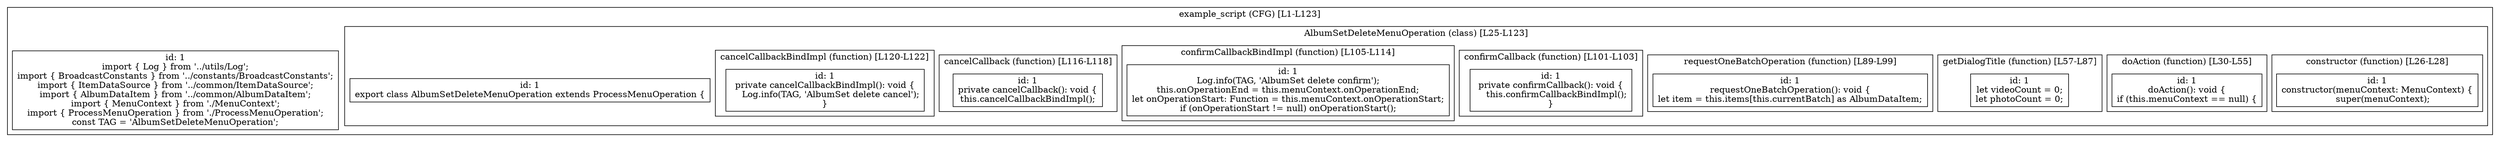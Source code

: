 digraph "22.ts" {
  subgraph "cluster_1" {
    label="example_script (CFG) [L1-L123]";
    node_1_1 [label="id: 1\nimport { Log } from '../utils/Log';
import { BroadcastConstants } from '../constants/BroadcastConstants';
import { ItemDataSource } from '../common/ItemDataSource';
import { AlbumDataItem } from '../common/AlbumDataItem';
import { MenuContext } from './MenuContext';
import { ProcessMenuOperation } from './ProcessMenuOperation';
const TAG = 'AlbumSetDeleteMenuOperation';", shape=box];
  subgraph "cluster_2" {
    label="AlbumSetDeleteMenuOperation (class) [L25-L123]";
    node_2_1 [label="id: 1\nexport class AlbumSetDeleteMenuOperation extends ProcessMenuOperation {", shape=box];
  subgraph "cluster_3" {
    label="constructor (function) [L26-L28]";
    node_3_1 [label="id: 1\nconstructor(menuContext: MenuContext) {
    super(menuContext);", shape=box];
  }
  subgraph "cluster_4" {
    label="doAction (function) [L30-L55]";
    node_4_1 [label="id: 1\ndoAction(): void {
if (this.menuContext == null) {", shape=box];
  }
  subgraph "cluster_5" {
    label="getDialogTitle (function) [L57-L87]";
    node_5_1 [label="id: 1\nlet videoCount = 0;
let photoCount = 0;", shape=box];
  }
  subgraph "cluster_6" {
    label="requestOneBatchOperation (function) [L89-L99]";
    node_6_1 [label="id: 1\nrequestOneBatchOperation(): void {
let item = this.items[this.currentBatch] as AlbumDataItem;", shape=box];
  }
  subgraph "cluster_7" {
    label="confirmCallback (function) [L101-L103]";
    node_7_1 [label="id: 1\nprivate confirmCallback(): void {
    this.confirmCallbackBindImpl();
}", shape=box];
  }
  subgraph "cluster_8" {
    label="confirmCallbackBindImpl (function) [L105-L114]";
    node_8_1 [label="id: 1\nLog.info(TAG, 'AlbumSet delete confirm');
this.onOperationEnd = this.menuContext.onOperationEnd;
let onOperationStart: Function = this.menuContext.onOperationStart;
if (onOperationStart != null) onOperationStart();", shape=box];
  }
  subgraph "cluster_9" {
    label="cancelCallback (function) [L116-L118]";
    node_9_1 [label="id: 1\nprivate cancelCallback(): void {
this.cancelCallbackBindImpl();", shape=box];
  }
  subgraph "cluster_10" {
    label="cancelCallbackBindImpl (function) [L120-L122]";
    node_10_1 [label="id: 1\nprivate cancelCallbackBindImpl(): void {
    Log.info(TAG, 'AlbumSet delete cancel');
}", shape=box];
  }
  }
  }
}
